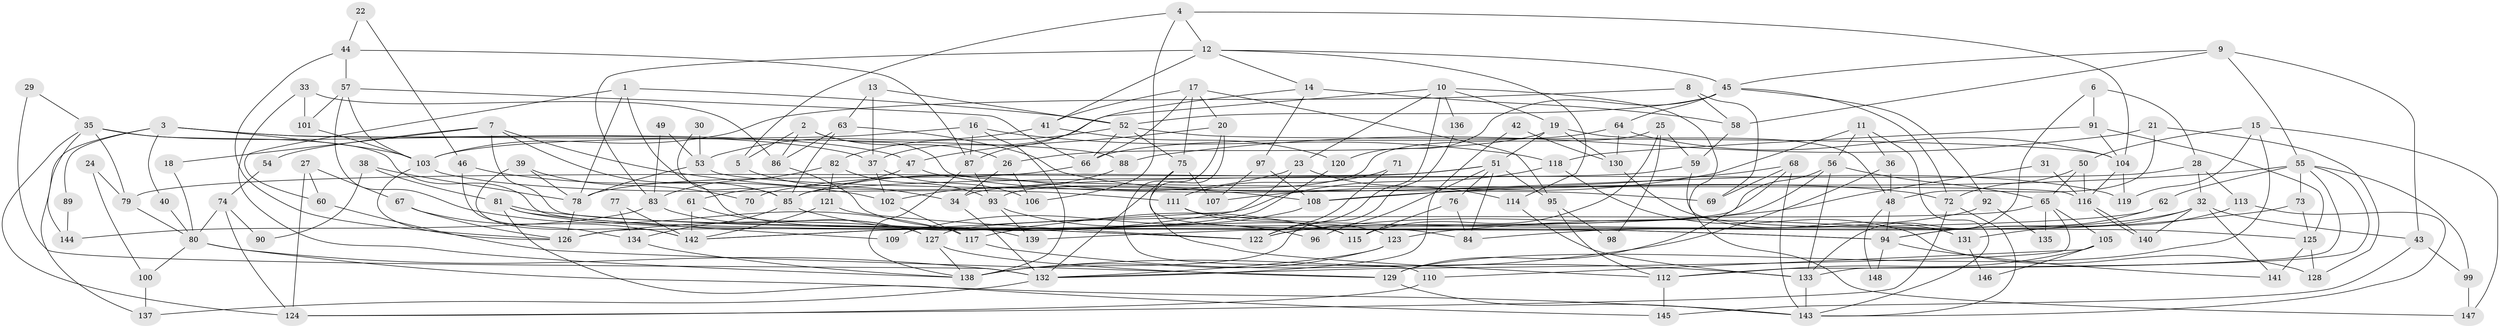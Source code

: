 // Generated by graph-tools (version 1.1) at 2025/50/03/09/25 03:50:07]
// undirected, 148 vertices, 296 edges
graph export_dot {
graph [start="1"]
  node [color=gray90,style=filled];
  1;
  2;
  3;
  4;
  5;
  6;
  7;
  8;
  9;
  10;
  11;
  12;
  13;
  14;
  15;
  16;
  17;
  18;
  19;
  20;
  21;
  22;
  23;
  24;
  25;
  26;
  27;
  28;
  29;
  30;
  31;
  32;
  33;
  34;
  35;
  36;
  37;
  38;
  39;
  40;
  41;
  42;
  43;
  44;
  45;
  46;
  47;
  48;
  49;
  50;
  51;
  52;
  53;
  54;
  55;
  56;
  57;
  58;
  59;
  60;
  61;
  62;
  63;
  64;
  65;
  66;
  67;
  68;
  69;
  70;
  71;
  72;
  73;
  74;
  75;
  76;
  77;
  78;
  79;
  80;
  81;
  82;
  83;
  84;
  85;
  86;
  87;
  88;
  89;
  90;
  91;
  92;
  93;
  94;
  95;
  96;
  97;
  98;
  99;
  100;
  101;
  102;
  103;
  104;
  105;
  106;
  107;
  108;
  109;
  110;
  111;
  112;
  113;
  114;
  115;
  116;
  117;
  118;
  119;
  120;
  121;
  122;
  123;
  124;
  125;
  126;
  127;
  128;
  129;
  130;
  131;
  132;
  133;
  134;
  135;
  136;
  137;
  138;
  139;
  140;
  141;
  142;
  143;
  144;
  145;
  146;
  147;
  148;
  1 -- 78;
  1 -- 52;
  1 -- 60;
  1 -- 139;
  2 -- 116;
  2 -- 5;
  2 -- 26;
  2 -- 86;
  3 -- 103;
  3 -- 47;
  3 -- 40;
  3 -- 88;
  3 -- 89;
  3 -- 137;
  4 -- 106;
  4 -- 104;
  4 -- 5;
  4 -- 12;
  5 -- 34;
  6 -- 28;
  6 -- 133;
  6 -- 91;
  7 -- 94;
  7 -- 108;
  7 -- 18;
  7 -- 54;
  7 -- 85;
  8 -- 103;
  8 -- 69;
  8 -- 58;
  9 -- 58;
  9 -- 43;
  9 -- 45;
  9 -- 55;
  10 -- 23;
  10 -- 122;
  10 -- 19;
  10 -- 37;
  10 -- 136;
  10 -- 147;
  11 -- 56;
  11 -- 143;
  11 -- 36;
  11 -- 107;
  12 -- 114;
  12 -- 14;
  12 -- 41;
  12 -- 45;
  12 -- 83;
  13 -- 37;
  13 -- 52;
  13 -- 63;
  14 -- 87;
  14 -- 58;
  14 -- 97;
  15 -- 50;
  15 -- 119;
  15 -- 129;
  15 -- 147;
  16 -- 138;
  16 -- 103;
  16 -- 87;
  16 -- 118;
  17 -- 66;
  17 -- 75;
  17 -- 20;
  17 -- 41;
  17 -- 95;
  18 -- 80;
  19 -- 51;
  19 -- 26;
  19 -- 48;
  19 -- 130;
  20 -- 112;
  20 -- 47;
  20 -- 110;
  21 -- 128;
  21 -- 48;
  21 -- 88;
  22 -- 44;
  22 -- 46;
  23 -- 142;
  23 -- 85;
  23 -- 114;
  24 -- 79;
  24 -- 100;
  25 -- 93;
  25 -- 115;
  25 -- 59;
  25 -- 98;
  26 -- 34;
  26 -- 106;
  27 -- 124;
  27 -- 60;
  27 -- 67;
  28 -- 34;
  28 -- 113;
  28 -- 32;
  29 -- 35;
  29 -- 132;
  30 -- 53;
  30 -- 85;
  31 -- 122;
  31 -- 116;
  32 -- 141;
  32 -- 43;
  32 -- 84;
  32 -- 94;
  32 -- 140;
  33 -- 138;
  33 -- 86;
  33 -- 101;
  34 -- 132;
  35 -- 37;
  35 -- 122;
  35 -- 79;
  35 -- 124;
  35 -- 144;
  36 -- 138;
  36 -- 48;
  37 -- 102;
  37 -- 106;
  38 -- 81;
  38 -- 78;
  38 -- 90;
  39 -- 142;
  39 -- 78;
  39 -- 70;
  40 -- 80;
  41 -- 53;
  41 -- 120;
  42 -- 132;
  42 -- 130;
  43 -- 99;
  43 -- 145;
  44 -- 57;
  44 -- 87;
  44 -- 126;
  45 -- 52;
  45 -- 64;
  45 -- 72;
  45 -- 92;
  45 -- 120;
  46 -- 134;
  46 -- 102;
  47 -- 61;
  47 -- 72;
  48 -- 94;
  48 -- 148;
  49 -- 53;
  49 -- 83;
  50 -- 65;
  50 -- 72;
  50 -- 116;
  51 -- 95;
  51 -- 76;
  51 -- 70;
  51 -- 79;
  51 -- 84;
  51 -- 96;
  52 -- 75;
  52 -- 66;
  52 -- 82;
  52 -- 104;
  53 -- 78;
  53 -- 69;
  54 -- 74;
  55 -- 108;
  55 -- 62;
  55 -- 73;
  55 -- 99;
  55 -- 112;
  55 -- 133;
  56 -- 133;
  56 -- 126;
  56 -- 65;
  56 -- 117;
  57 -- 66;
  57 -- 103;
  57 -- 101;
  57 -- 117;
  58 -- 59;
  59 -- 85;
  59 -- 131;
  60 -- 129;
  61 -- 127;
  61 -- 142;
  62 -- 94;
  62 -- 139;
  63 -- 85;
  63 -- 86;
  63 -- 119;
  64 -- 104;
  64 -- 66;
  64 -- 130;
  65 -- 127;
  65 -- 105;
  65 -- 132;
  65 -- 135;
  66 -- 78;
  67 -- 126;
  67 -- 142;
  68 -- 129;
  68 -- 143;
  68 -- 69;
  68 -- 108;
  71 -- 111;
  71 -- 122;
  72 -- 124;
  72 -- 143;
  73 -- 123;
  73 -- 125;
  74 -- 124;
  74 -- 80;
  74 -- 90;
  75 -- 132;
  75 -- 84;
  75 -- 107;
  76 -- 84;
  76 -- 115;
  77 -- 142;
  77 -- 134;
  78 -- 126;
  79 -- 80;
  80 -- 143;
  80 -- 100;
  80 -- 132;
  81 -- 145;
  81 -- 94;
  81 -- 109;
  81 -- 122;
  82 -- 83;
  82 -- 93;
  82 -- 121;
  83 -- 127;
  83 -- 144;
  85 -- 115;
  85 -- 134;
  86 -- 123;
  87 -- 93;
  87 -- 138;
  88 -- 102;
  89 -- 144;
  91 -- 104;
  91 -- 118;
  91 -- 125;
  92 -- 122;
  92 -- 135;
  93 -- 139;
  93 -- 96;
  94 -- 141;
  94 -- 148;
  95 -- 112;
  95 -- 98;
  97 -- 107;
  97 -- 108;
  99 -- 147;
  100 -- 137;
  101 -- 103;
  102 -- 117;
  103 -- 126;
  103 -- 111;
  104 -- 116;
  104 -- 119;
  105 -- 110;
  105 -- 112;
  105 -- 146;
  108 -- 109;
  110 -- 124;
  111 -- 125;
  111 -- 115;
  112 -- 145;
  113 -- 143;
  113 -- 131;
  114 -- 133;
  116 -- 140;
  116 -- 140;
  117 -- 133;
  118 -- 126;
  118 -- 128;
  120 -- 142;
  121 -- 142;
  121 -- 122;
  123 -- 132;
  123 -- 138;
  125 -- 128;
  125 -- 141;
  127 -- 129;
  127 -- 138;
  129 -- 143;
  130 -- 131;
  131 -- 146;
  132 -- 137;
  133 -- 143;
  134 -- 138;
  136 -- 138;
}
